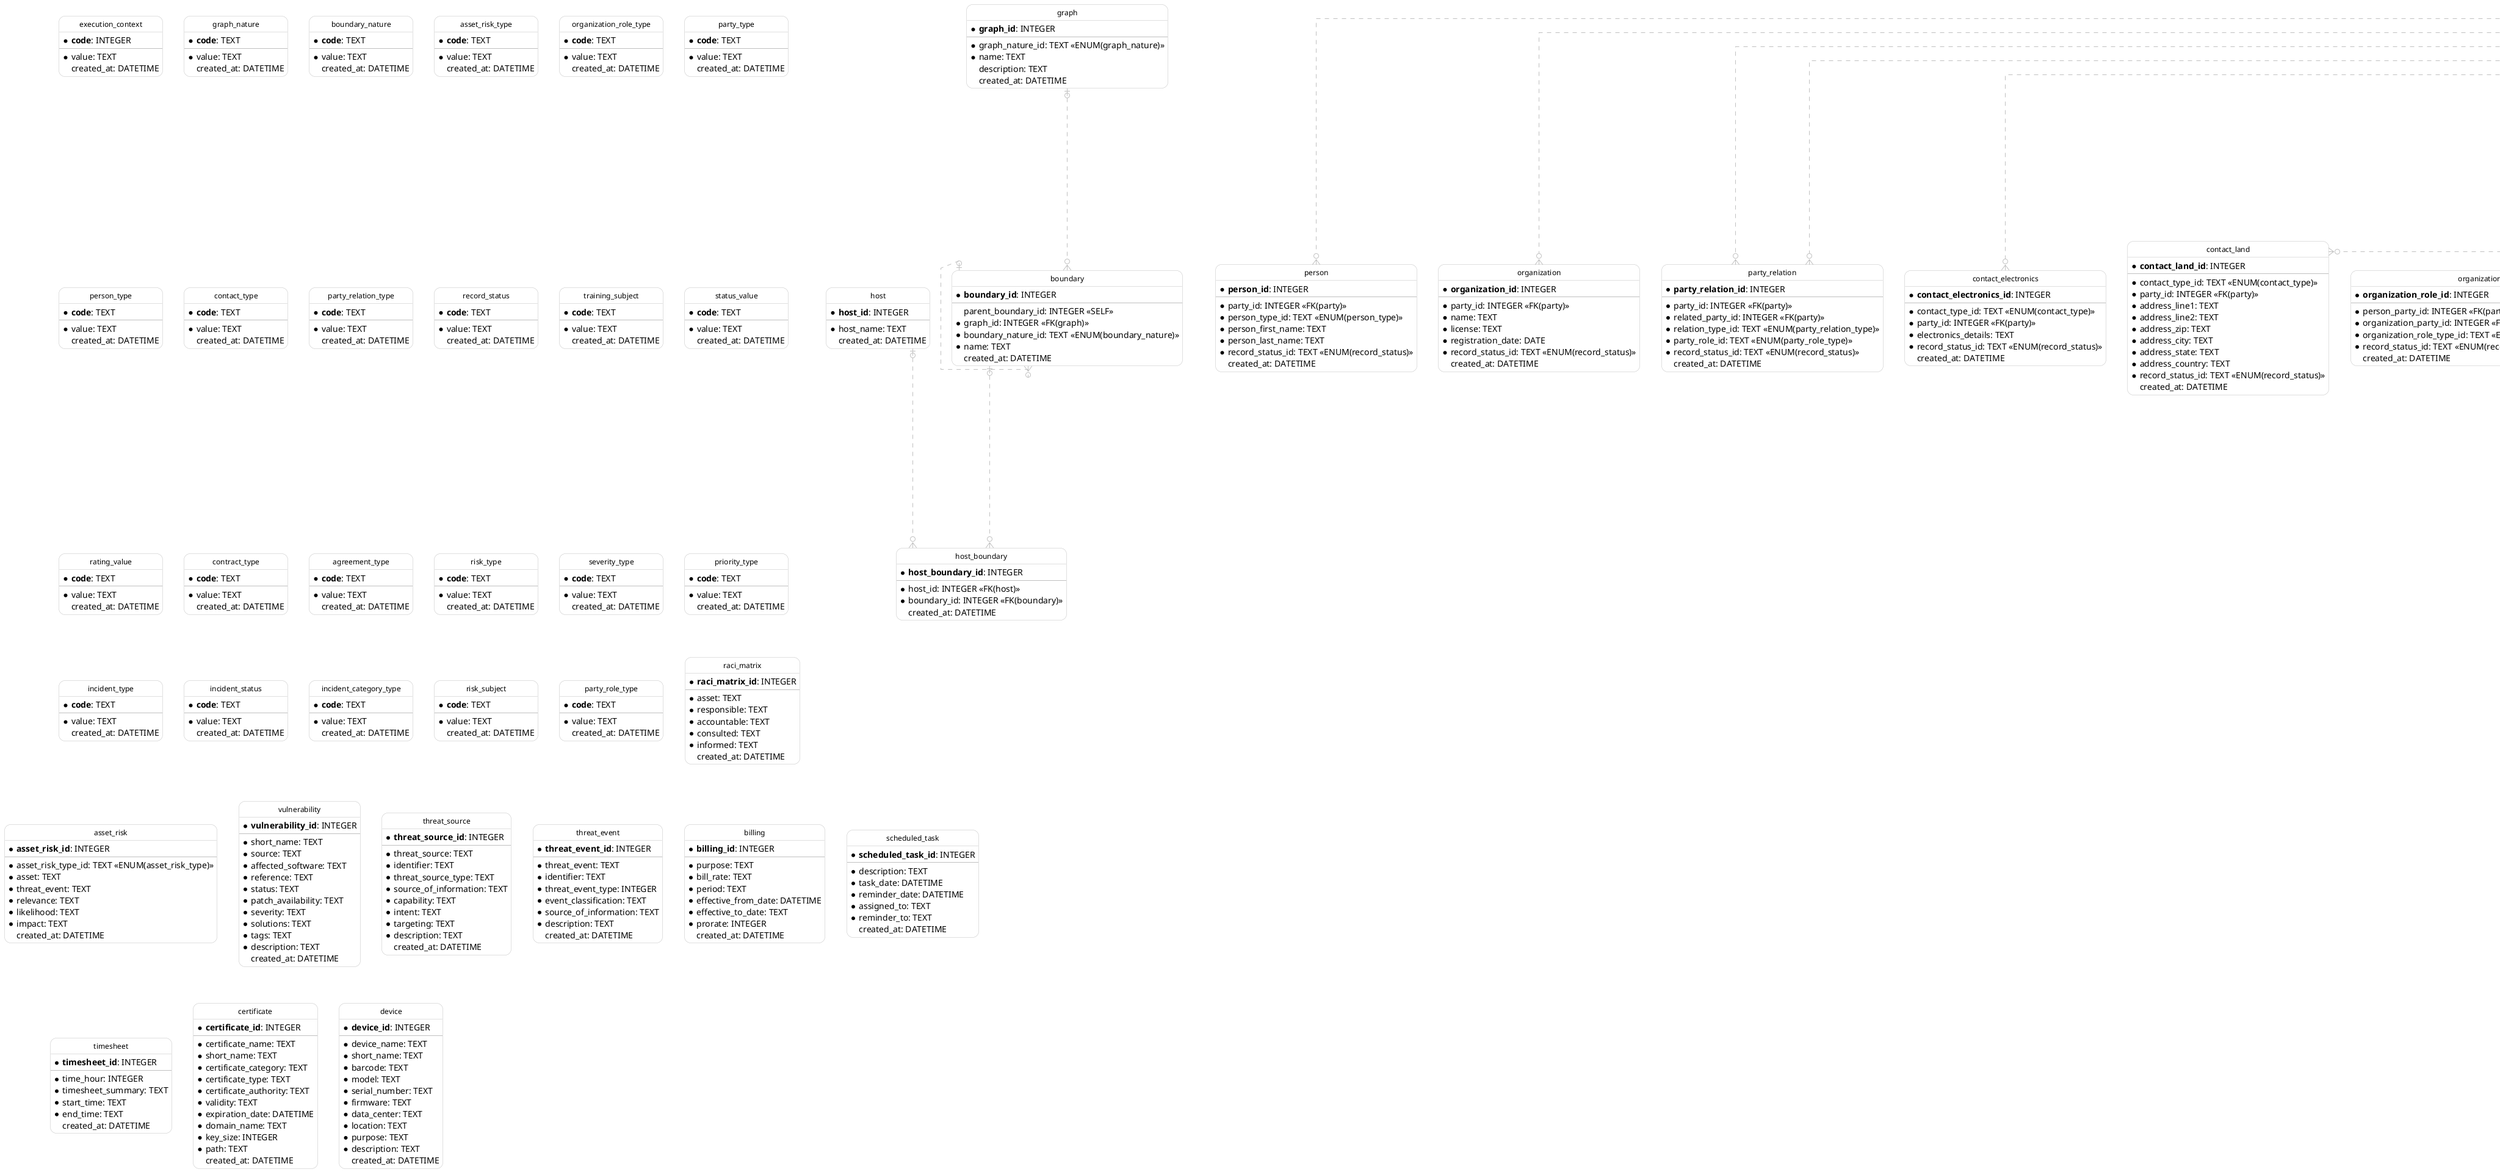 @startuml models
  hide circle
  skinparam linetype ortho
  skinparam roundcorner 20
  skinparam class {
    BackgroundColor White
    ArrowColor Silver
    BorderColor Silver
    FontColor Black
    FontSize 12
  }

  entity "execution_context" as execution_context {
    * **code**: INTEGER
    --
    * value: TEXT
      created_at: DATETIME
  }

  entity "graph_nature" as graph_nature {
    * **code**: TEXT
    --
    * value: TEXT
      created_at: DATETIME
  }

  entity "boundary_nature" as boundary_nature {
    * **code**: TEXT
    --
    * value: TEXT
      created_at: DATETIME
  }

  entity "asset_risk_type" as asset_risk_type {
    * **code**: TEXT
    --
    * value: TEXT
      created_at: DATETIME
  }

  entity "organization_role_type" as organization_role_type {
    * **code**: TEXT
    --
    * value: TEXT
      created_at: DATETIME
  }

  entity "party_type" as party_type {
    * **code**: TEXT
    --
    * value: TEXT
      created_at: DATETIME
  }

  entity "person_type" as person_type {
    * **code**: TEXT
    --
    * value: TEXT
      created_at: DATETIME
  }

  entity "contact_type" as contact_type {
    * **code**: TEXT
    --
    * value: TEXT
      created_at: DATETIME
  }

  entity "party_relation_type" as party_relation_type {
    * **code**: TEXT
    --
    * value: TEXT
      created_at: DATETIME
  }

  entity "record_status" as record_status {
    * **code**: TEXT
    --
    * value: TEXT
      created_at: DATETIME
  }

  entity "training_subject" as training_subject {
    * **code**: TEXT
    --
    * value: TEXT
      created_at: DATETIME
  }

  entity "status_value" as status_value {
    * **code**: TEXT
    --
    * value: TEXT
      created_at: DATETIME
  }

  entity "rating_value" as rating_value {
    * **code**: TEXT
    --
    * value: TEXT
      created_at: DATETIME
  }

  entity "contract_type" as contract_type {
    * **code**: TEXT
    --
    * value: TEXT
      created_at: DATETIME
  }

  entity "agreement_type" as agreement_type {
    * **code**: TEXT
    --
    * value: TEXT
      created_at: DATETIME
  }

  entity "risk_type" as risk_type {
    * **code**: TEXT
    --
    * value: TEXT
      created_at: DATETIME
  }

  entity "severity_type" as severity_type {
    * **code**: TEXT
    --
    * value: TEXT
      created_at: DATETIME
  }

  entity "priority_type" as priority_type {
    * **code**: TEXT
    --
    * value: TEXT
      created_at: DATETIME
  }

  entity "incident_type" as incident_type {
    * **code**: TEXT
    --
    * value: TEXT
      created_at: DATETIME
  }

  entity "incident_status" as incident_status {
    * **code**: TEXT
    --
    * value: TEXT
      created_at: DATETIME
  }

  entity "incident_category_type" as incident_category_type {
    * **code**: TEXT
    --
    * value: TEXT
      created_at: DATETIME
  }

  entity "risk_subject" as risk_subject {
    * **code**: TEXT
    --
    * value: TEXT
      created_at: DATETIME
  }

  entity "party_role_type" as party_role_type {
    * **code**: TEXT
    --
    * value: TEXT
      created_at: DATETIME
  }

  entity "host" as host {
    * **host_id**: INTEGER
    --
    * host_name: TEXT
      created_at: DATETIME
  }

  entity "graph" as graph {
    * **graph_id**: INTEGER
    --
    * graph_nature_id: TEXT <<ENUM(graph_nature)>>
    * name: TEXT
      description: TEXT
      created_at: DATETIME
  }

  entity "boundary" as boundary {
    * **boundary_id**: INTEGER
    --
      parent_boundary_id: INTEGER <<SELF>>
    * graph_id: INTEGER <<FK(graph)>>
    * boundary_nature_id: TEXT <<ENUM(boundary_nature)>>
    * name: TEXT
      created_at: DATETIME
  }

  entity "host_boundary" as host_boundary {
    * **host_boundary_id**: INTEGER
    --
    * host_id: INTEGER <<FK(host)>>
    * boundary_id: INTEGER <<FK(boundary)>>
      created_at: DATETIME
  }

  entity "raci_matrix" as raci_matrix {
    * **raci_matrix_id**: INTEGER
    --
    * asset: TEXT
    * responsible: TEXT
    * accountable: TEXT
    * consulted: TEXT
    * informed: TEXT
      created_at: DATETIME
  }

  entity "asset_risk" as asset_risk {
    * **asset_risk_id**: INTEGER
    --
    * asset_risk_type_id: TEXT <<ENUM(asset_risk_type)>>
    * asset: TEXT
    * threat_event: TEXT
    * relevance: TEXT
    * likelihood: TEXT
    * impact: TEXT
      created_at: DATETIME
  }

  entity "vulnerability" as vulnerability {
    * **vulnerability_id**: INTEGER
    --
    * short_name: TEXT
    * source: TEXT
    * affected_software: TEXT
    * reference: TEXT
    * status: TEXT
    * patch_availability: TEXT
    * severity: TEXT
    * solutions: TEXT
    * tags: TEXT
    * description: TEXT
      created_at: DATETIME
  }

  entity "threat_source" as threat_source {
    * **threat_source_id**: INTEGER
    --
    * threat_source: TEXT
    * identifier: TEXT
    * threat_source_type: TEXT
    * source_of_information: TEXT
    * capability: TEXT
    * intent: TEXT
    * targeting: TEXT
    * description: TEXT
      created_at: DATETIME
  }

  entity "threat_event" as threat_event {
    * **threat_event_id**: INTEGER
    --
    * threat_event: TEXT
    * identifier: TEXT
    * threat_event_type: INTEGER
    * event_classification: TEXT
    * source_of_information: TEXT
    * description: TEXT
      created_at: DATETIME
  }

  entity "billing" as billing {
    * **billing_id**: INTEGER
    --
    * purpose: TEXT
    * bill_rate: TEXT
    * period: TEXT
    * effective_from_date: DATETIME
    * effective_to_date: TEXT
    * prorate: INTEGER
      created_at: DATETIME
  }

  entity "scheduled_task" as scheduled_task {
    * **scheduled_task_id**: INTEGER
    --
    * description: TEXT
    * task_date: DATETIME
    * reminder_date: DATETIME
    * assigned_to: TEXT
    * reminder_to: TEXT
      created_at: DATETIME
  }

  entity "timesheet" as timesheet {
    * **timesheet_id**: INTEGER
    --
    * time_hour: INTEGER
    * timesheet_summary: TEXT
    * start_time: TEXT
    * end_time: TEXT
      created_at: DATETIME
  }

  entity "certificate" as certificate {
    * **certificate_id**: INTEGER
    --
    * certificate_name: TEXT
    * short_name: TEXT
    * certificate_category: TEXT
    * certificate_type: TEXT
    * certificate_authority: TEXT
    * validity: TEXT
    * expiration_date: DATETIME
    * domain_name: TEXT
    * key_size: INTEGER
    * path: TEXT
      created_at: DATETIME
  }

  entity "device" as device {
    * **device_id**: INTEGER
    --
    * device_name: TEXT
    * short_name: TEXT
    * barcode: TEXT
    * model: TEXT
    * serial_number: TEXT
    * firmware: TEXT
    * data_center: TEXT
    * location: TEXT
    * purpose: TEXT
    * description: TEXT
      created_at: DATETIME
  }

  entity "party" as party {
    * **party_id**: INTEGER
    --
    * party_type_id: TEXT <<ENUM(party_type)>>
    * party_name: TEXT
    * record_status_id: TEXT <<ENUM(record_status)>>
      created_at: DATETIME
  }

  entity "person" as person {
    * **person_id**: INTEGER
    --
    * party_id: INTEGER <<FK(party)>>
    * person_type_id: TEXT <<ENUM(person_type)>>
    * person_first_name: TEXT
    * person_last_name: TEXT
    * record_status_id: TEXT <<ENUM(record_status)>>
      created_at: DATETIME
  }

  entity "organization" as organization {
    * **organization_id**: INTEGER
    --
    * party_id: INTEGER <<FK(party)>>
    * name: TEXT
    * license: TEXT
    * registration_date: DATE
    * record_status_id: TEXT <<ENUM(record_status)>>
      created_at: DATETIME
  }

  entity "party_relation" as party_relation {
    * **party_relation_id**: INTEGER
    --
    * party_id: INTEGER <<FK(party)>>
    * related_party_id: INTEGER <<FK(party)>>
    * relation_type_id: TEXT <<ENUM(party_relation_type)>>
    * party_role_id: TEXT <<ENUM(party_role_type)>>
    * record_status_id: TEXT <<ENUM(record_status)>>
      created_at: DATETIME
  }

  entity "contact_electronics" as contact_electronics {
    * **contact_electronics_id**: INTEGER
    --
    * contact_type_id: TEXT <<ENUM(contact_type)>>
    * party_id: INTEGER <<FK(party)>>
    * electronics_details: TEXT
    * record_status_id: TEXT <<ENUM(record_status)>>
      created_at: DATETIME
  }

  entity "contact_land" as contact_land {
    * **contact_land_id**: INTEGER
    --
    * contact_type_id: TEXT <<ENUM(contact_type)>>
    * party_id: INTEGER <<FK(party)>>
    * address_line1: TEXT
    * address_line2: TEXT
    * address_zip: TEXT
    * address_city: TEXT
    * address_state: TEXT
    * address_country: TEXT
    * record_status_id: TEXT <<ENUM(record_status)>>
      created_at: DATETIME
  }

  entity "organization_role" as organization_role {
    * **organization_role_id**: INTEGER
    --
    * person_party_id: INTEGER <<FK(party)>>
    * organization_party_id: INTEGER <<FK(party)>>
    * organization_role_type_id: TEXT <<ENUM(organization_role_type)>>
    * record_status_id: TEXT <<ENUM(record_status)>>
      created_at: DATETIME
  }

  entity "rating" as rating {
    * **rating_id**: INTEGER
    --
    * party_id: INTEGER <<FK(party)>>
    * score_id: TEXT <<ENUM(rating_value)>>
    * record_status_id: TEXT <<ENUM(record_status)>>
      created_at: DATETIME
  }

  entity "contract" as contract {
    * **contract_id**: INTEGER
    --
    * party_id: INTEGER <<FK(party)>>
    * contract_type_id: TEXT <<ENUM(contract_type)>>
    * date_contract_signed: DATETIME
    * date_contract_expires: DATETIME
    * date_of_last_review: DATETIME
    * date_of_next_review: DATETIME
    * date_of_contract_review: DATETIME
    * date_of_contract_approval: DATETIME
    * record_status_id: TEXT <<ENUM(record_status)>>
      created_at: DATETIME
  }

  entity "note" as note {
    * **note_id**: INTEGER
    --
    * party_id: INTEGER <<FK(party)>>
    * note: TEXT
    * record_status_id: TEXT <<ENUM(record_status)>>
      created_at: DATETIME
  }

  entity "agreement" as agreement {
    * **agreement_id**: INTEGER
    --
    * party_id: INTEGER <<FK(party)>>
    * agreement_type_id: TEXT <<ENUM(agreement_type)>>
    * signed_status_id: TEXT <<ENUM(status_value)>>
    * document_path: TEXT
    * record_status_id: TEXT <<ENUM(record_status)>>
      created_at: DATETIME
  }

  entity "risk_register" as risk_register {
    * **risk_register_id**: INTEGER
    --
    * description: TEXT
    * risk_subject_id: TEXT <<ENUM(risk_subject)>>
    * risk_type_id: TEXT <<ENUM(risk_type)>>
    * impact_to_the_organization: TEXT
    * rating_likelihood_id: TEXT <<ENUM(rating_value)>>
    * rating_impact_id: TEXT <<ENUM(rating_value)>>
    * rating_overall_risk_id: TEXT <<ENUM(rating_value)>>
    * control_effectivenes_controls_in_place: TEXT
    * control_effectivenes_control_effectiveness_id: TEXT <<ENUM(rating_value)>>
    * control_effectivenes_over_all_residual_risk_rating_id: TEXT <<ENUM(rating_value)>>
    * mitigation_further_actions: TEXT
    * control_monitor_mitigation_actions_tracking_strategy: TEXT
    * control_monitor_action_due_date: DATE
    * control_monitor_risk_owner_id: INTEGER <<FK(party)>>
    * record_status_id: TEXT <<ENUM(record_status)>>
      created_at: DATETIME
  }

  entity "incident" as incident {
    * **incident_id**: INTEGER
    --
    * title: TEXT
    * incident_date: DATE
    * time_and_time_zone: DATETIME
    * category_id: TEXT <<ENUM(incident_category_type)>>
    * severity_id: TEXT <<ENUM(severity_type)>>
    * priority_id: TEXT <<ENUM(priority_type)>>
    * internal_or_external_id: TEXT <<ENUM(incident_type)>>
    * location: TEXT
    * it_service_impacted: TEXT
    * impacted_modules: TEXT
    * impacted_dept: TEXT
    * reported_by_id: INTEGER <<FK(party)>>
    * reported_to_id: INTEGER <<FK(party)>>
    * brief_description: TEXT
    * detailed_description: TEXT
    * assigned_to_id: INTEGER <<FK(party)>>
    * assigned_date: DATE
    * investigation_details: TEXT
    * containment_details: TEXT
    * eradication_details: TEXT
    * bussiness_impact: TEXT
    * lessons_learned: TEXT
    * status_id: TEXT <<ENUM(incident_status)>>
    * closed_date: DATE
    * feedback_from_business: TEXT
    * reported_to_regulatory: TEXT
    * report_date: DATE
    * report_time: DATETIME
    * record_status_id: TEXT <<ENUM(record_status)>>
      created_at: DATETIME
  }

  boundary |o..o{ boundary
  graph |o..o{ boundary
  host |o..o{ host_boundary
  boundary |o..o{ host_boundary
  party |o..o{ person
  party |o..o{ organization
  party |o..o{ party_relation
  party |o..o{ party_relation
  party |o..o{ contact_electronics
  party |o..o{ contact_land
  party |o..o{ organization_role
  party |o..o{ organization_role
  party |o..o{ rating
  party |o..o{ contract
  party |o..o{ note
  party |o..o{ agreement
  party |o..o{ risk_register
  party |o..o{ incident
  party |o..o{ incident
  party |o..o{ incident
@enduml